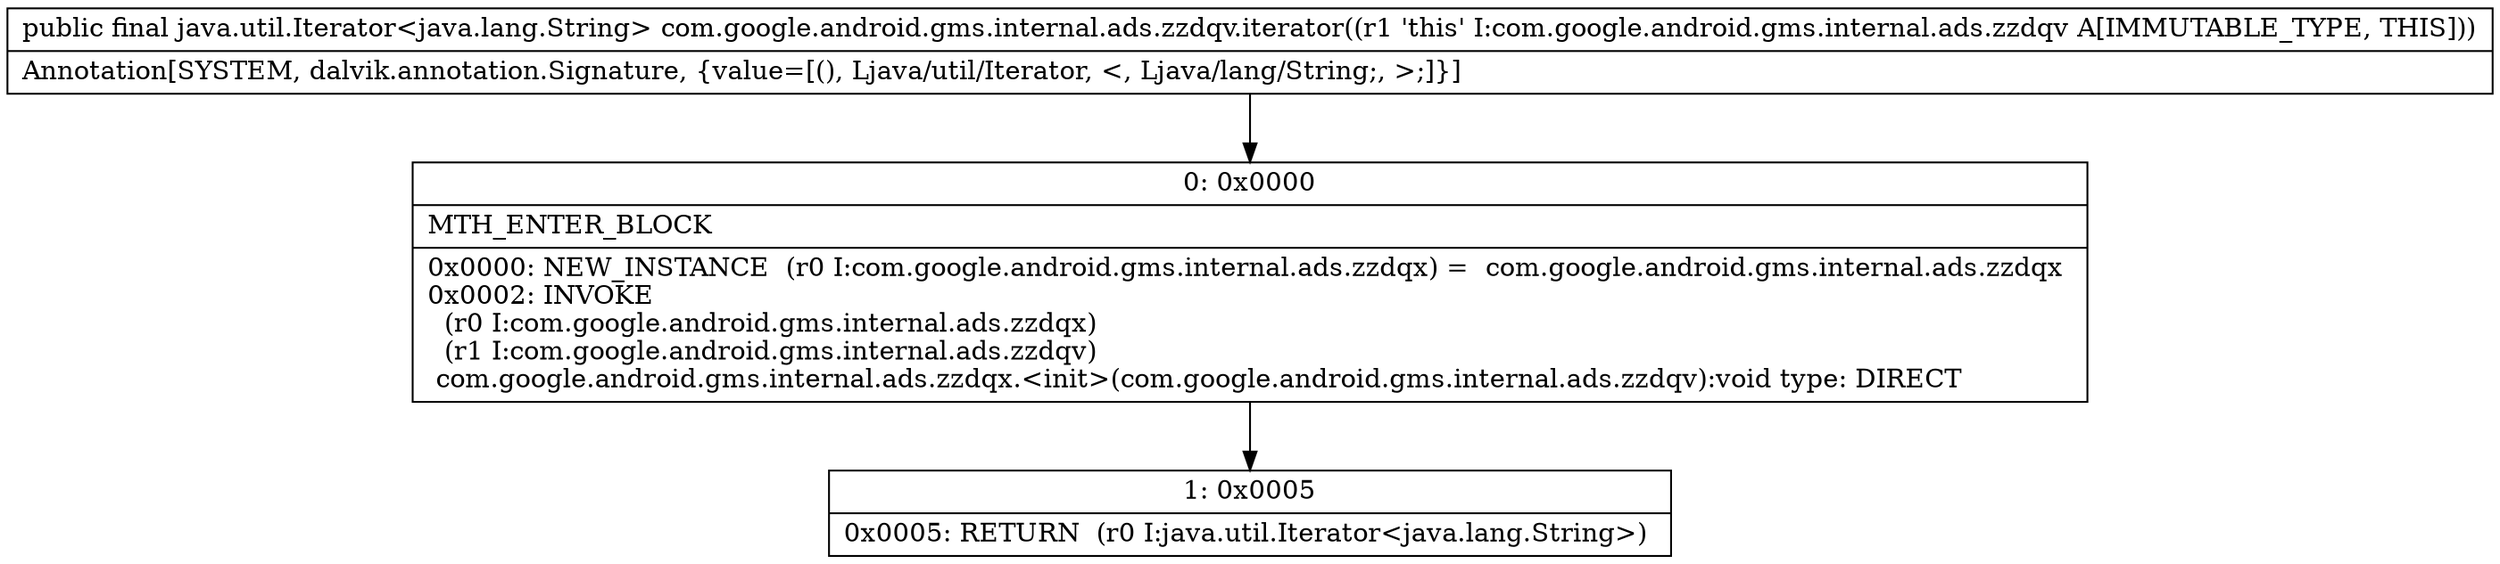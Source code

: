 digraph "CFG forcom.google.android.gms.internal.ads.zzdqv.iterator()Ljava\/util\/Iterator;" {
Node_0 [shape=record,label="{0\:\ 0x0000|MTH_ENTER_BLOCK\l|0x0000: NEW_INSTANCE  (r0 I:com.google.android.gms.internal.ads.zzdqx) =  com.google.android.gms.internal.ads.zzdqx \l0x0002: INVOKE  \l  (r0 I:com.google.android.gms.internal.ads.zzdqx)\l  (r1 I:com.google.android.gms.internal.ads.zzdqv)\l com.google.android.gms.internal.ads.zzdqx.\<init\>(com.google.android.gms.internal.ads.zzdqv):void type: DIRECT \l}"];
Node_1 [shape=record,label="{1\:\ 0x0005|0x0005: RETURN  (r0 I:java.util.Iterator\<java.lang.String\>) \l}"];
MethodNode[shape=record,label="{public final java.util.Iterator\<java.lang.String\> com.google.android.gms.internal.ads.zzdqv.iterator((r1 'this' I:com.google.android.gms.internal.ads.zzdqv A[IMMUTABLE_TYPE, THIS]))  | Annotation[SYSTEM, dalvik.annotation.Signature, \{value=[(), Ljava\/util\/Iterator, \<, Ljava\/lang\/String;, \>;]\}]\l}"];
MethodNode -> Node_0;
Node_0 -> Node_1;
}

